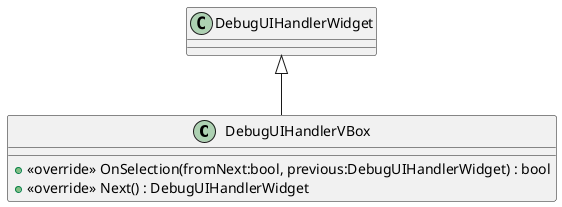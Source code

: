 @startuml
class DebugUIHandlerVBox {
    + <<override>> OnSelection(fromNext:bool, previous:DebugUIHandlerWidget) : bool
    + <<override>> Next() : DebugUIHandlerWidget
}
DebugUIHandlerWidget <|-- DebugUIHandlerVBox
@enduml
